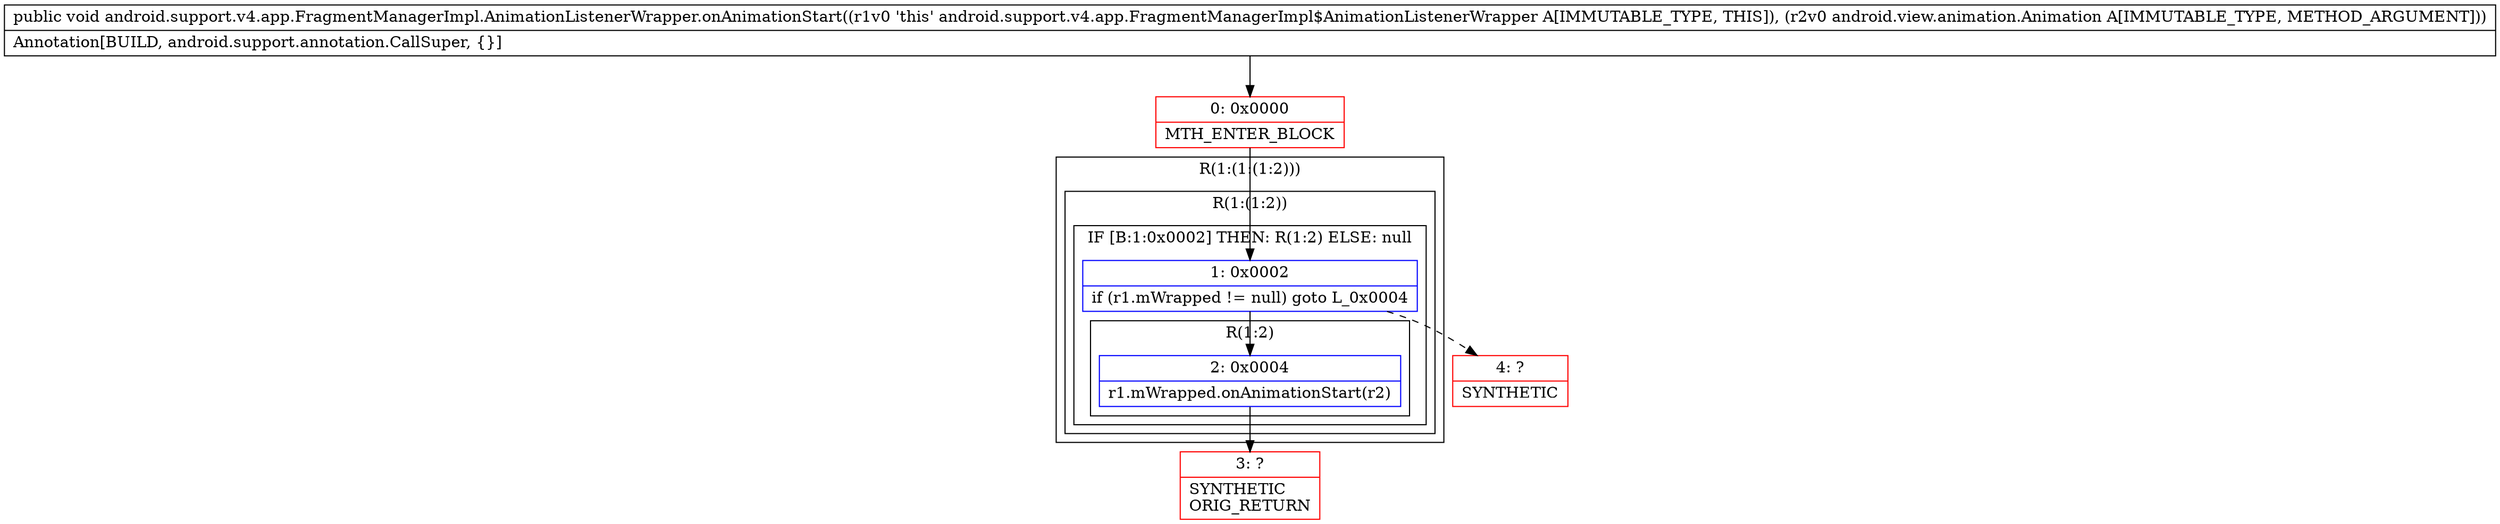 digraph "CFG forandroid.support.v4.app.FragmentManagerImpl.AnimationListenerWrapper.onAnimationStart(Landroid\/view\/animation\/Animation;)V" {
subgraph cluster_Region_2105137002 {
label = "R(1:(1:(1:2)))";
node [shape=record,color=blue];
subgraph cluster_Region_979700501 {
label = "R(1:(1:2))";
node [shape=record,color=blue];
subgraph cluster_IfRegion_63930248 {
label = "IF [B:1:0x0002] THEN: R(1:2) ELSE: null";
node [shape=record,color=blue];
Node_1 [shape=record,label="{1\:\ 0x0002|if (r1.mWrapped != null) goto L_0x0004\l}"];
subgraph cluster_Region_2081860284 {
label = "R(1:2)";
node [shape=record,color=blue];
Node_2 [shape=record,label="{2\:\ 0x0004|r1.mWrapped.onAnimationStart(r2)\l}"];
}
}
}
}
Node_0 [shape=record,color=red,label="{0\:\ 0x0000|MTH_ENTER_BLOCK\l}"];
Node_3 [shape=record,color=red,label="{3\:\ ?|SYNTHETIC\lORIG_RETURN\l}"];
Node_4 [shape=record,color=red,label="{4\:\ ?|SYNTHETIC\l}"];
MethodNode[shape=record,label="{public void android.support.v4.app.FragmentManagerImpl.AnimationListenerWrapper.onAnimationStart((r1v0 'this' android.support.v4.app.FragmentManagerImpl$AnimationListenerWrapper A[IMMUTABLE_TYPE, THIS]), (r2v0 android.view.animation.Animation A[IMMUTABLE_TYPE, METHOD_ARGUMENT]))  | Annotation[BUILD, android.support.annotation.CallSuper, \{\}]\l}"];
MethodNode -> Node_0;
Node_1 -> Node_2;
Node_1 -> Node_4[style=dashed];
Node_2 -> Node_3;
Node_0 -> Node_1;
}

